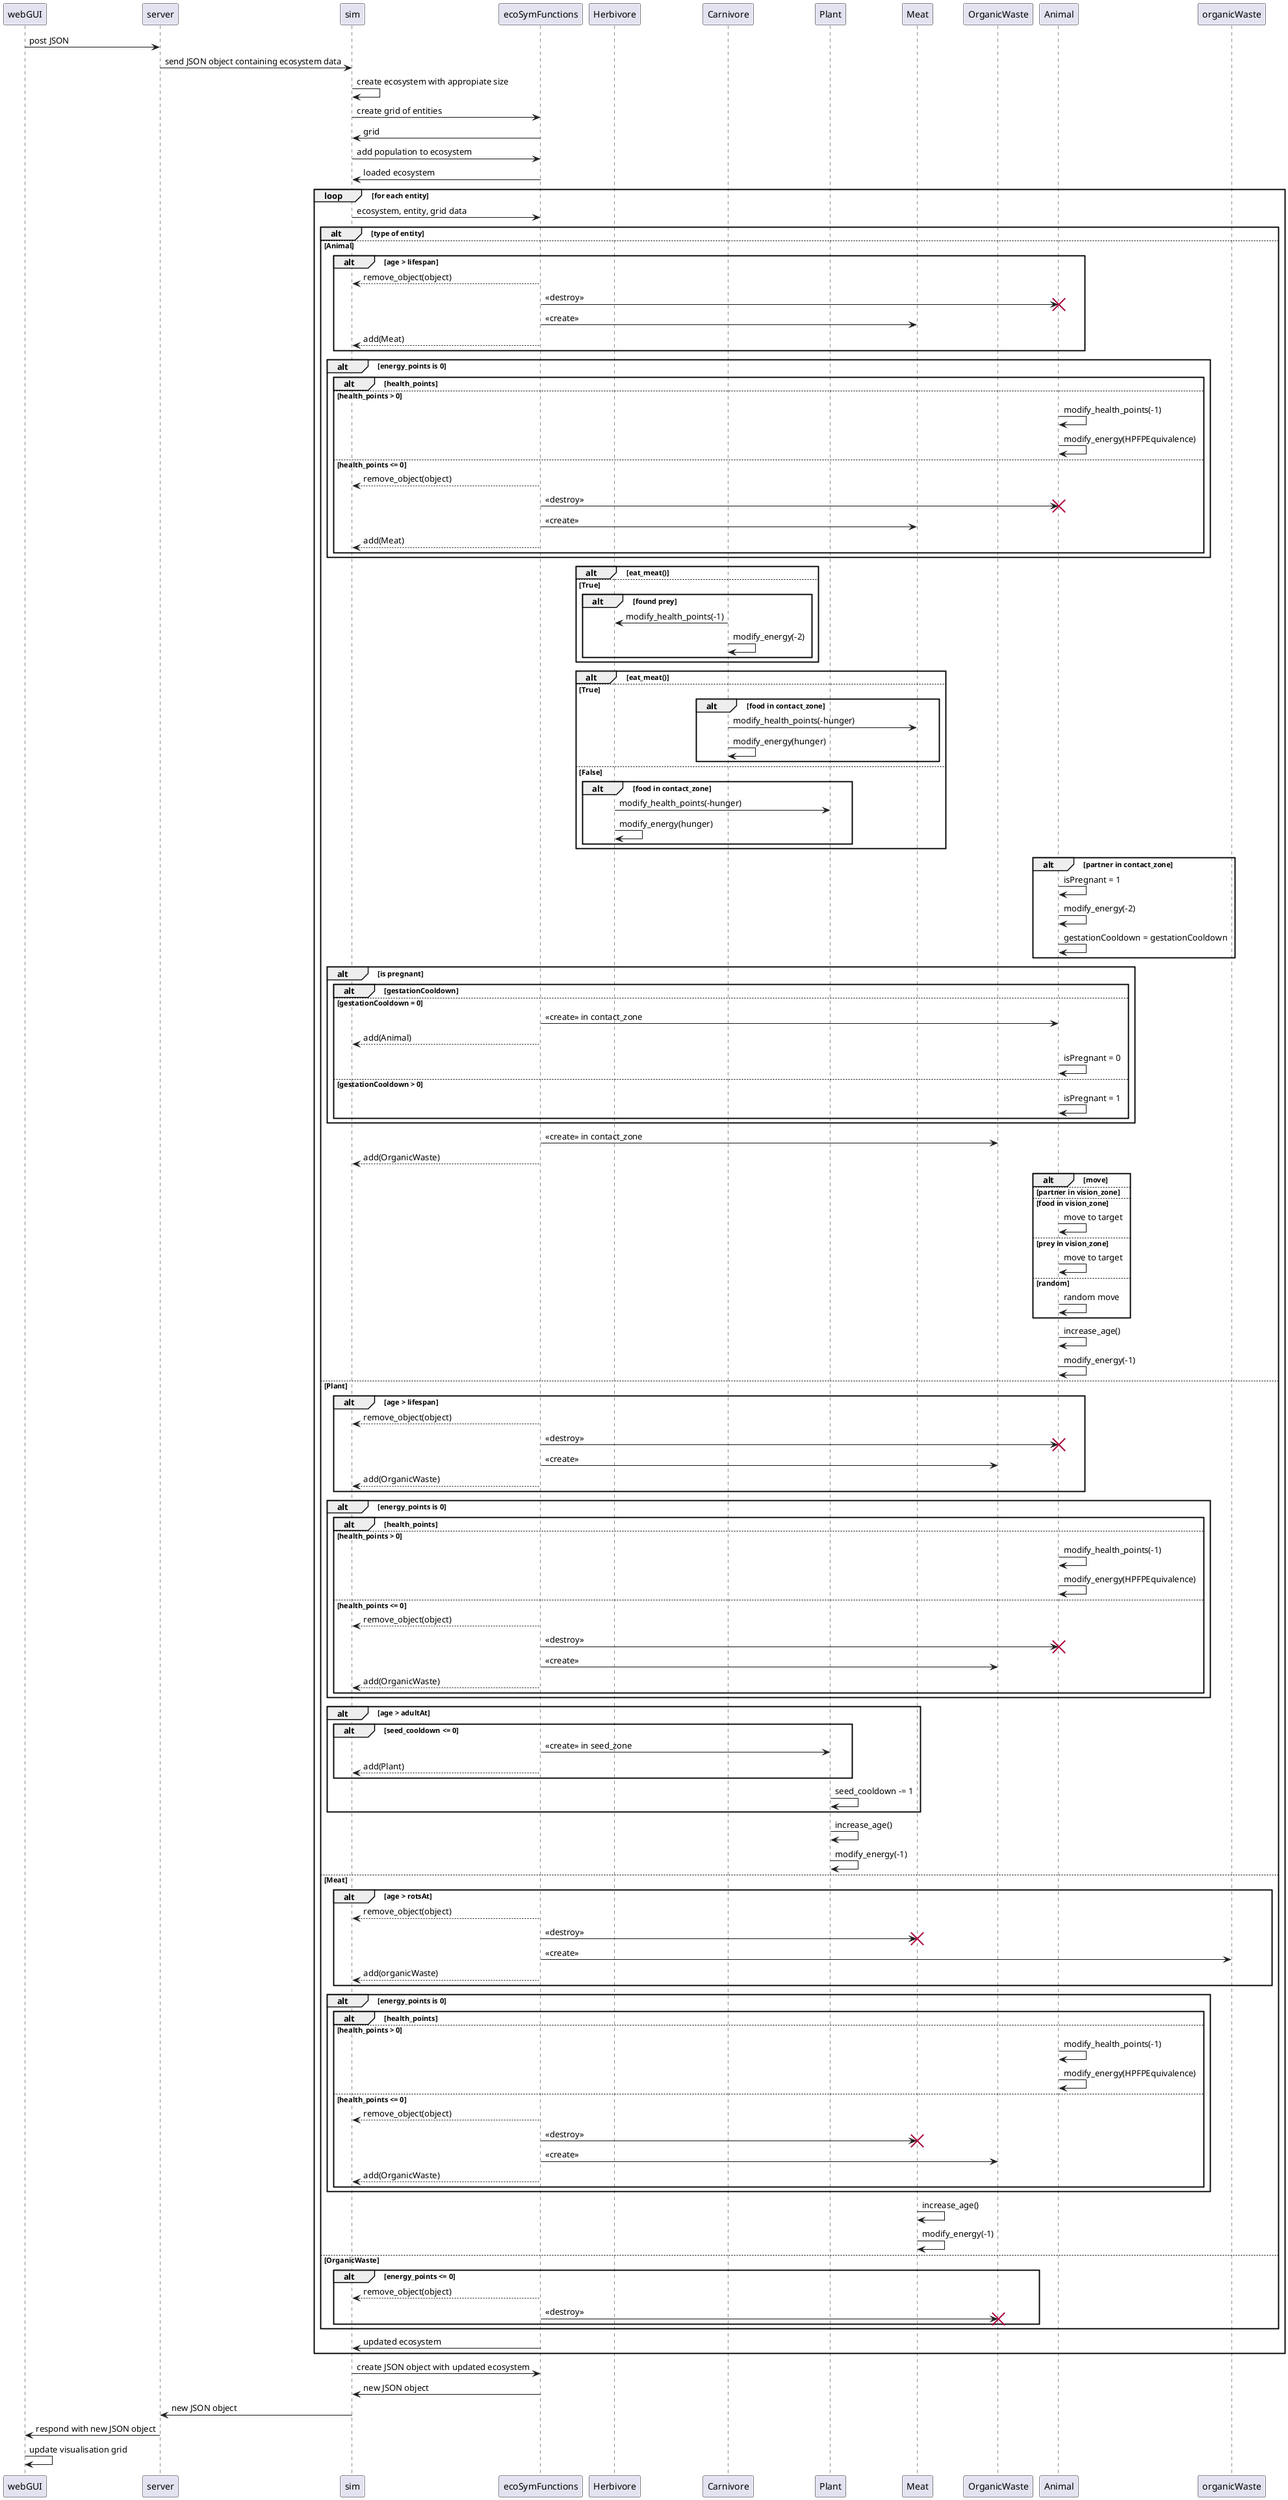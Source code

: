 @startuml
skinparam backgroundcolor transparent

participant webGUI
participant server
participant sim
participant ecoSymFunctions
participant Herbivore
participant Carnivore
participant Plant
participant Meat
participant OrganicWaste


webGUI -> server: post JSON
server -> sim: send JSON object containing ecosystem data
sim -> sim: create ecosystem with appropiate size
sim -> ecoSymFunctions: create grid of entities
ecoSymFunctions -> sim: grid
sim -> ecoSymFunctions: add population to ecosystem
ecoSymFunctions -> sim: loaded ecosystem
loop for each entity
	sim -> ecoSymFunctions: ecosystem, entity, grid data
	alt type of entity
	else Animal
		alt age > lifespan
      ecoSymFunctions --> sim : remove_object(object)
      ecoSymFunctions -> Animal !! : << destroy >>
      ecoSymFunctions -> Meat : << create >>
      ecoSymFunctions --> sim : add(Meat)
    end
    alt energy_points is 0
      alt health_points
        else health_points > 0
          Animal -> Animal : modify_health_points(-1)
          Animal -> Animal : modify_energy(HPFPEquivalence)
        else health_points <= 0
          ecoSymFunctions --> sim : remove_object(object)
          ecoSymFunctions -> Animal !! : << destroy >>
          ecoSymFunctions -> Meat : << create >>
          ecoSymFunctions --> sim : add(Meat)
      end
    end
    alt eat_meat()
      else True
        alt found prey
          Carnivore -> Herbivore : modify_health_points(-1)
          Carnivore -> Carnivore : modify_energy(-2)
        end
    end
    alt eat_meat()
      else True
        alt food in contact_zone
          Carnivore -> Meat : modify_health_points(-hunger)
          Carnivore -> Carnivore : modify_energy(hunger)
        end
      else False
        alt food in contact_zone
          Herbivore -> Plant : modify_health_points(-hunger)
          Herbivore -> Herbivore : modify_energy(hunger)
        end
    end
    alt partner in contact_zone
      Animal -> Animal : isPregnant = 1
      Animal -> Animal : modify_energy(-2)
      Animal -> Animal : gestationCooldown = gestationCooldown
    end
    alt is pregnant
      alt gestationCooldown 
      else gestationCooldown = 0
        ecoSymFunctions -> Animal : << create >> in contact_zone
        ecoSymFunctions --> sim : add(Animal)
        Animal -> Animal : isPregnant = 0
      else gestationCooldown > 0
        Animal -> Animal : isPregnant = 1
      end
    end
    ecoSymFunctions -> OrganicWaste : << create >> in contact_zone
    ecoSymFunctions --> sim : add(OrganicWaste)
    alt move
    else partner in vision_zone
      
    else food in vision_zone
      Animal -> Animal : move to target
    else prey in vision_zone
      Animal -> Animal : move to target
    else random
      Animal -> Animal : random move
    end
  Animal -> Animal : increase_age()
  Animal -> Animal : modify_energy(-1)
	else Plant
    alt age > lifespan
      ecoSymFunctions --> sim : remove_object(object)
      ecoSymFunctions -> Animal !! : << destroy >>
      ecoSymFunctions -> OrganicWaste : << create >>
      ecoSymFunctions --> sim : add(OrganicWaste)
    end
    alt energy_points is 0
      alt health_points
        else health_points > 0
          Animal -> Animal : modify_health_points(-1)
          Animal -> Animal : modify_energy(HPFPEquivalence)
        else health_points <= 0
          ecoSymFunctions --> sim : remove_object(object)
          ecoSymFunctions -> Animal !! : << destroy >>
          ecoSymFunctions -> OrganicWaste : << create >>
          ecoSymFunctions --> sim : add(OrganicWaste)
      end
    end
    alt age > adultAt
        alt seed_cooldown <= 0
          ecoSymFunctions -> Plant : << create >> in seed_zone
          ecoSymFunctions --> sim : add(Plant)
        end
        Plant -> Plant : seed_cooldown -= 1
    end
    Plant -> Plant : increase_age()
    Plant -> Plant : modify_energy(-1)
	else Meat
		alt age > rotsAt
      ecoSymFunctions --> sim : remove_object(object)
      ecoSymFunctions -> Meat !! : << destroy >>
      ecoSymFunctions -> organicWaste : << create >>
      ecoSymFunctions --> sim : add(organicWaste)
    end
    alt energy_points is 0
      alt health_points
        else health_points > 0
          Animal -> Animal : modify_health_points(-1)
          Animal -> Animal : modify_energy(HPFPEquivalence)
        else health_points <= 0
          ecoSymFunctions --> sim : remove_object(object)
          ecoSymFunctions -> Meat !! : << destroy >>
          ecoSymFunctions -> OrganicWaste : << create >>
          ecoSymFunctions --> sim : add(OrganicWaste)
      end 
    end
  Meat -> Meat : increase_age()
  Meat -> Meat : modify_energy(-1)
	else OrganicWaste
		alt energy_points <= 0
      ecoSymFunctions --> sim : remove_object(object)
      ecoSymFunctions -> OrganicWaste !! : << destroy >>
    end
	end
	ecoSymFunctions -> sim: updated ecosystem
end
sim -> ecoSymFunctions: create JSON object with updated ecosystem
ecoSymFunctions -> sim: new JSON object
sim -> server: new JSON object
server -> webGUI: respond with new JSON object
webGUI -> webGUI: update visualisation grid

@enduml